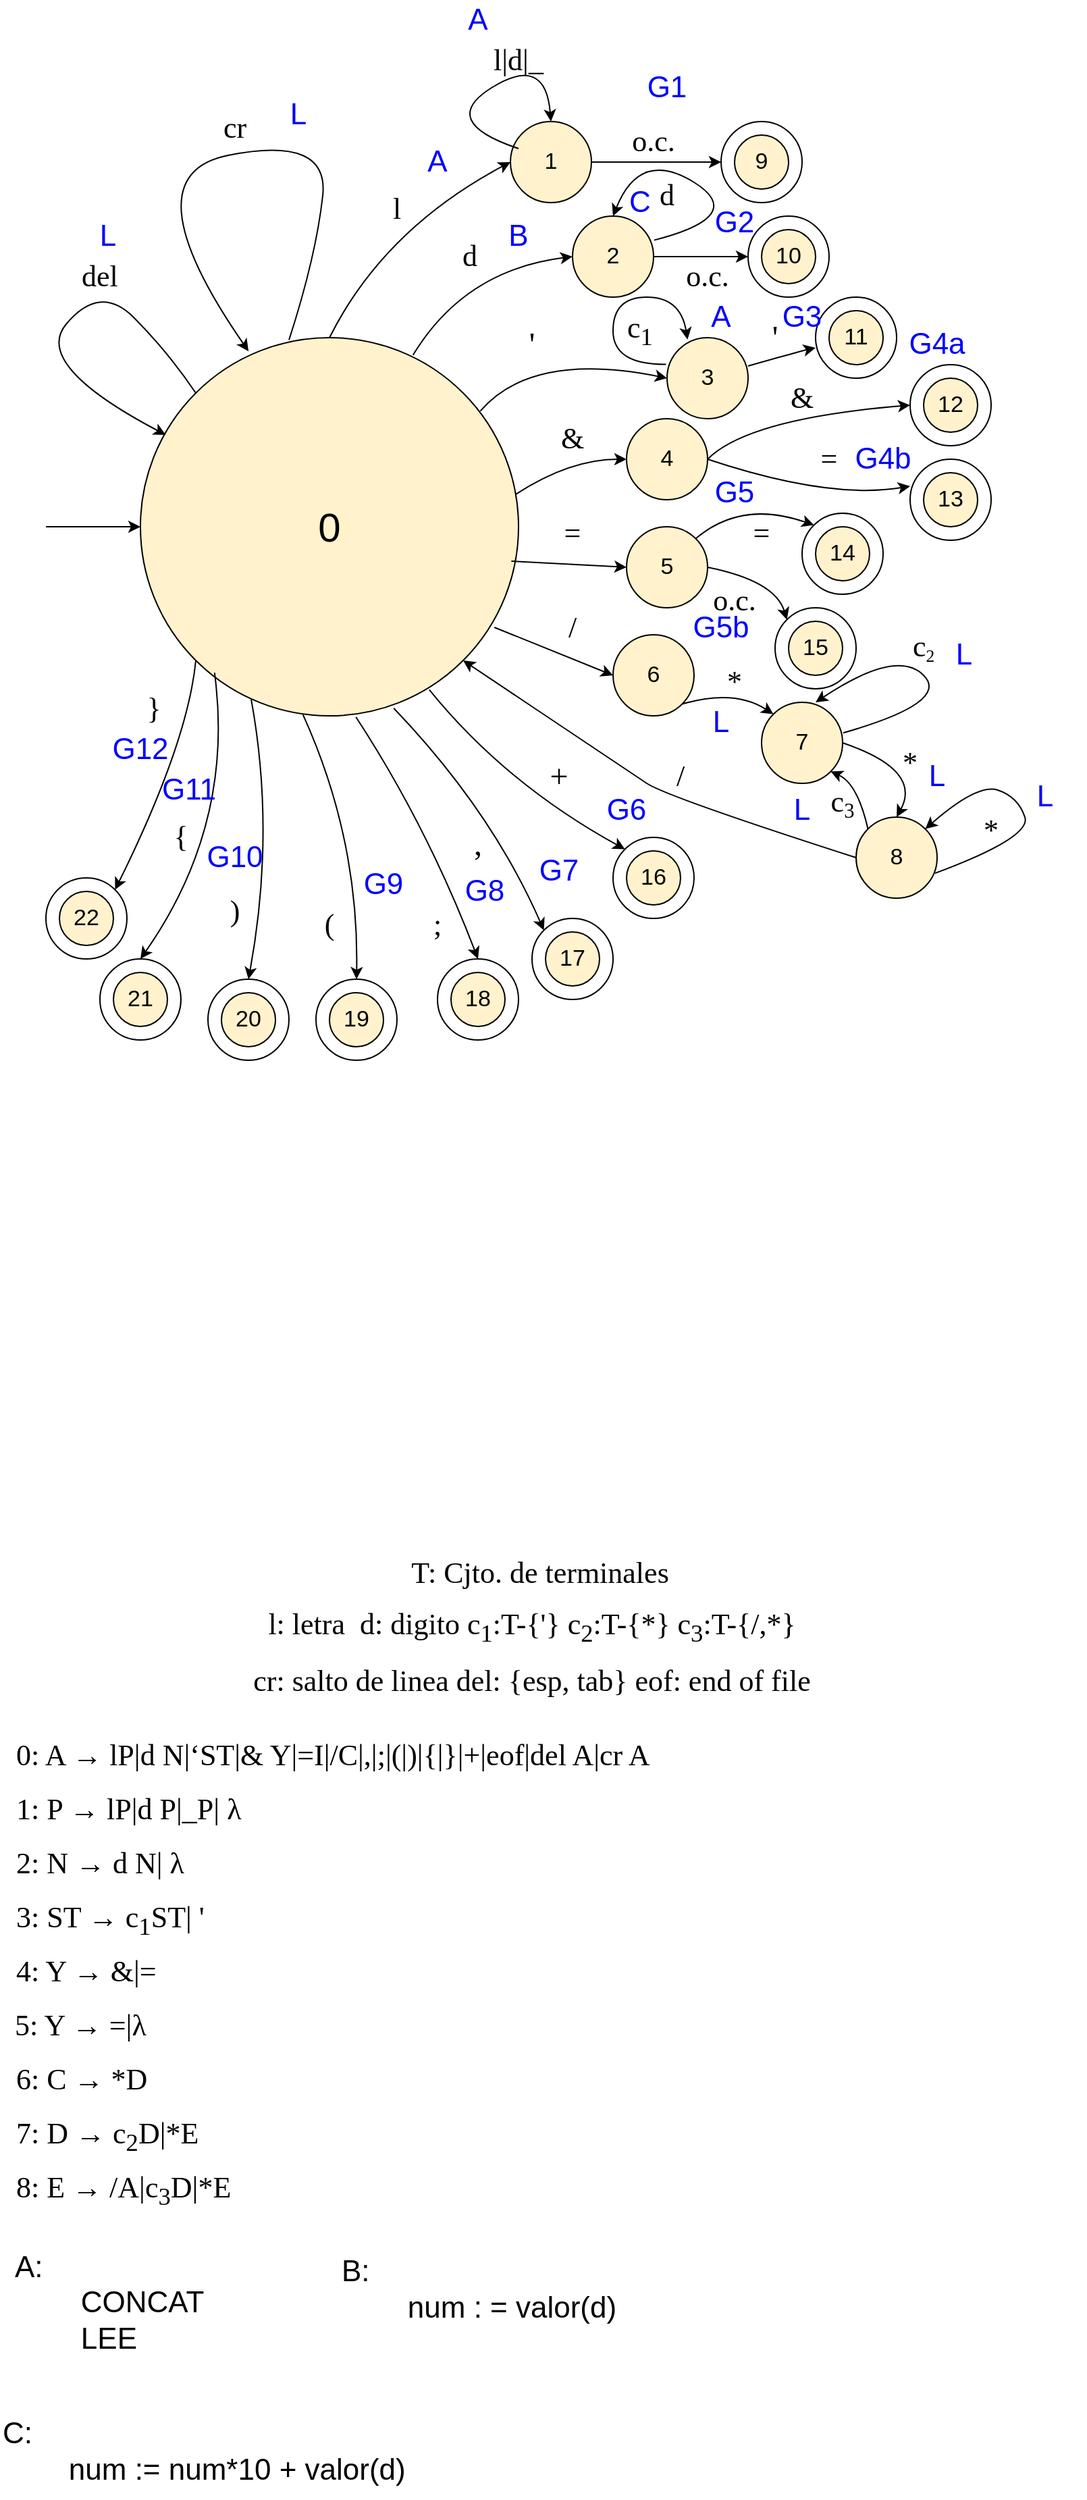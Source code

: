 <mxfile version="26.0.5">
  <diagram name="Page-1" id="VCVyqlpqYdft-eGJF7uD">
    <mxGraphModel dx="1050" dy="522" grid="1" gridSize="10" guides="1" tooltips="1" connect="1" arrows="1" fold="1" page="1" pageScale="1" pageWidth="827" pageHeight="1169" math="0" shadow="0">
      <root>
        <mxCell id="0" />
        <mxCell id="1" parent="0" />
        <mxCell id="SDP90H89KRwcFPpMvYyM-2" value="&lt;font style=&quot;font-size: 30px;&quot;&gt;0&lt;/font&gt;" style="shape=ellipse;html=1;dashed=0;whiteSpace=wrap;aspect=fixed;perimeter=ellipsePerimeter;fillColor=#fff2cc;strokeColor=#000000;" parent="1" vertex="1">
          <mxGeometry x="124" y="290" width="280" height="280" as="geometry" />
        </mxCell>
        <mxCell id="SDP90H89KRwcFPpMvYyM-71" style="edgeStyle=orthogonalEdgeStyle;rounded=0;orthogonalLoop=1;jettySize=auto;html=1;exitX=1;exitY=0.5;exitDx=0;exitDy=0;entryX=0;entryY=0.5;entryDx=0;entryDy=0;" parent="1" source="SDP90H89KRwcFPpMvYyM-3" target="SDP90H89KRwcFPpMvYyM-24" edge="1">
          <mxGeometry relative="1" as="geometry" />
        </mxCell>
        <mxCell id="SDP90H89KRwcFPpMvYyM-3" value="&lt;font style=&quot;font-size: 17px;&quot;&gt;1&lt;/font&gt;" style="shape=ellipse;html=1;dashed=0;whiteSpace=wrap;aspect=fixed;perimeter=ellipsePerimeter;fillColor=#fff2cc;strokeColor=#000000;" parent="1" vertex="1">
          <mxGeometry x="398" y="130" width="60" height="60" as="geometry" />
        </mxCell>
        <mxCell id="SDP90H89KRwcFPpMvYyM-11" value="" style="shape=ellipse;html=1;dashed=0;whiteSpace=wrap;aspect=fixed;perimeter=ellipsePerimeter;" parent="1" vertex="1">
          <mxGeometry x="474" y="660" width="60" height="60" as="geometry" />
        </mxCell>
        <mxCell id="SDP90H89KRwcFPpMvYyM-72" style="edgeStyle=orthogonalEdgeStyle;rounded=0;orthogonalLoop=1;jettySize=auto;html=1;exitX=1;exitY=0.5;exitDx=0;exitDy=0;entryX=0;entryY=0.5;entryDx=0;entryDy=0;" parent="1" source="SDP90H89KRwcFPpMvYyM-13" target="SDP90H89KRwcFPpMvYyM-25" edge="1">
          <mxGeometry relative="1" as="geometry" />
        </mxCell>
        <mxCell id="SDP90H89KRwcFPpMvYyM-13" value="&lt;font style=&quot;font-size: 17px;&quot;&gt;2&lt;/font&gt;" style="shape=ellipse;html=1;dashed=0;whiteSpace=wrap;aspect=fixed;perimeter=ellipsePerimeter;fillColor=#fff2cc;strokeColor=#000000;gradientColor=none;" parent="1" vertex="1">
          <mxGeometry x="444" y="200" width="60" height="60" as="geometry" />
        </mxCell>
        <mxCell id="SDP90H89KRwcFPpMvYyM-14" value="&lt;font style=&quot;font-size: 17px;&quot;&gt;3&lt;/font&gt;" style="shape=ellipse;html=1;dashed=0;whiteSpace=wrap;aspect=fixed;perimeter=ellipsePerimeter;fillColor=#fff2cc;strokeColor=#000000;" parent="1" vertex="1">
          <mxGeometry x="514" y="290" width="60" height="60" as="geometry" />
        </mxCell>
        <mxCell id="SDP90H89KRwcFPpMvYyM-15" value="&lt;font style=&quot;font-size: 17px;&quot;&gt;4&lt;/font&gt;" style="shape=ellipse;html=1;dashed=0;whiteSpace=wrap;aspect=fixed;perimeter=ellipsePerimeter;strokeColor=#000000;align=center;verticalAlign=middle;fontFamily=Helvetica;fontSize=12;fontColor=default;fillColor=#fff2cc;" parent="1" vertex="1">
          <mxGeometry x="484" y="350" width="60" height="60" as="geometry" />
        </mxCell>
        <mxCell id="SDP90H89KRwcFPpMvYyM-16" value="&lt;font style=&quot;font-size: 17px;&quot;&gt;5&lt;/font&gt;" style="shape=ellipse;html=1;dashed=0;whiteSpace=wrap;aspect=fixed;perimeter=ellipsePerimeter;strokeColor=#000000;align=center;verticalAlign=middle;fontFamily=Helvetica;fontSize=12;fontColor=default;fillColor=#fff2cc;" parent="1" vertex="1">
          <mxGeometry x="484" y="430" width="60" height="60" as="geometry" />
        </mxCell>
        <mxCell id="SDP90H89KRwcFPpMvYyM-17" value="&lt;font style=&quot;font-size: 17px;&quot;&gt;6&lt;/font&gt;" style="shape=ellipse;html=1;dashed=0;whiteSpace=wrap;aspect=fixed;perimeter=ellipsePerimeter;strokeColor=#000000;align=center;verticalAlign=middle;fontFamily=Helvetica;fontSize=12;fontColor=default;fillColor=#fff2cc;" parent="1" vertex="1">
          <mxGeometry x="474" y="510" width="60" height="60" as="geometry" />
        </mxCell>
        <mxCell id="SDP90H89KRwcFPpMvYyM-18" value="" style="shape=ellipse;html=1;dashed=0;whiteSpace=wrap;aspect=fixed;perimeter=ellipsePerimeter;" parent="1" vertex="1">
          <mxGeometry x="254" y="765" width="60" height="60" as="geometry" />
        </mxCell>
        <mxCell id="SDP90H89KRwcFPpMvYyM-19" value="" style="shape=ellipse;html=1;dashed=0;whiteSpace=wrap;aspect=fixed;perimeter=ellipsePerimeter;" parent="1" vertex="1">
          <mxGeometry x="344" y="750" width="60" height="60" as="geometry" />
        </mxCell>
        <mxCell id="SDP90H89KRwcFPpMvYyM-20" value="" style="shape=ellipse;html=1;dashed=0;whiteSpace=wrap;aspect=fixed;perimeter=ellipsePerimeter;" parent="1" vertex="1">
          <mxGeometry x="414" y="720" width="60" height="60" as="geometry" />
        </mxCell>
        <mxCell id="SDP90H89KRwcFPpMvYyM-21" value="" style="shape=ellipse;html=1;dashed=0;whiteSpace=wrap;aspect=fixed;perimeter=ellipsePerimeter;" parent="1" vertex="1">
          <mxGeometry x="94" y="750" width="60" height="60" as="geometry" />
        </mxCell>
        <mxCell id="SDP90H89KRwcFPpMvYyM-22" value="" style="shape=ellipse;html=1;dashed=0;whiteSpace=wrap;aspect=fixed;perimeter=ellipsePerimeter;" parent="1" vertex="1">
          <mxGeometry x="174" y="765" width="60" height="60" as="geometry" />
        </mxCell>
        <mxCell id="SDP90H89KRwcFPpMvYyM-24" value="" style="shape=ellipse;html=1;dashed=0;whiteSpace=wrap;aspect=fixed;perimeter=ellipsePerimeter;" parent="1" vertex="1">
          <mxGeometry x="554" y="130" width="60" height="60" as="geometry" />
        </mxCell>
        <mxCell id="SDP90H89KRwcFPpMvYyM-25" value="" style="shape=ellipse;html=1;dashed=0;whiteSpace=wrap;aspect=fixed;perimeter=ellipsePerimeter;" parent="1" vertex="1">
          <mxGeometry x="574" y="200" width="60" height="60" as="geometry" />
        </mxCell>
        <mxCell id="SDP90H89KRwcFPpMvYyM-26" value="" style="shape=ellipse;html=1;dashed=0;whiteSpace=wrap;aspect=fixed;perimeter=ellipsePerimeter;" parent="1" vertex="1">
          <mxGeometry x="624" y="260" width="60" height="60" as="geometry" />
        </mxCell>
        <mxCell id="SDP90H89KRwcFPpMvYyM-27" value="" style="shape=ellipse;html=1;dashed=0;whiteSpace=wrap;aspect=fixed;perimeter=ellipsePerimeter;" parent="1" vertex="1">
          <mxGeometry x="694" y="310" width="60" height="60" as="geometry" />
        </mxCell>
        <mxCell id="SDP90H89KRwcFPpMvYyM-28" value="" style="shape=ellipse;html=1;dashed=0;whiteSpace=wrap;aspect=fixed;perimeter=ellipsePerimeter;" parent="1" vertex="1">
          <mxGeometry x="614" y="420" width="60" height="60" as="geometry" />
        </mxCell>
        <mxCell id="SDP90H89KRwcFPpMvYyM-36" value="&lt;span style=&quot;font-size: 17px;&quot;&gt;12&lt;/span&gt;" style="shape=ellipse;html=1;dashed=0;whiteSpace=wrap;aspect=fixed;perimeter=ellipsePerimeter;fillColor=#fff2cc;strokeColor=#000000;align=center;verticalAlign=middle;fontFamily=Helvetica;fontSize=12;fontColor=default;" parent="1" vertex="1">
          <mxGeometry x="704" y="320" width="40" height="40" as="geometry" />
        </mxCell>
        <mxCell id="SDP90H89KRwcFPpMvYyM-37" value="&lt;span style=&quot;font-size: 17px;&quot;&gt;11&lt;/span&gt;" style="shape=ellipse;html=1;dashed=0;whiteSpace=wrap;aspect=fixed;perimeter=ellipsePerimeter;fillColor=#fff2cc;strokeColor=#000000;align=center;verticalAlign=middle;fontFamily=Helvetica;fontSize=12;fontColor=default;" parent="1" vertex="1">
          <mxGeometry x="634" y="270" width="40" height="40" as="geometry" />
        </mxCell>
        <mxCell id="SDP90H89KRwcFPpMvYyM-38" value="&lt;span style=&quot;font-size: 17px;&quot;&gt;10&lt;/span&gt;" style="shape=ellipse;html=1;dashed=0;whiteSpace=wrap;aspect=fixed;perimeter=ellipsePerimeter;fillColor=#fff2cc;strokeColor=#000000;" parent="1" vertex="1">
          <mxGeometry x="584" y="210" width="40" height="40" as="geometry" />
        </mxCell>
        <mxCell id="SDP90H89KRwcFPpMvYyM-39" value="&lt;span style=&quot;font-size: 17px;&quot;&gt;9&lt;/span&gt;" style="shape=ellipse;html=1;dashed=0;whiteSpace=wrap;aspect=fixed;perimeter=ellipsePerimeter;fillColor=#fff2cc;strokeColor=#000000;" parent="1" vertex="1">
          <mxGeometry x="564" y="140" width="40" height="40" as="geometry" />
        </mxCell>
        <mxCell id="SDP90H89KRwcFPpMvYyM-46" value="" style="shape=ellipse;html=1;dashed=0;whiteSpace=wrap;aspect=fixed;perimeter=ellipsePerimeter;" parent="1" vertex="1">
          <mxGeometry x="594" y="490" width="60" height="60" as="geometry" />
        </mxCell>
        <mxCell id="SDP90H89KRwcFPpMvYyM-48" value="&lt;span style=&quot;font-size: 17px;&quot;&gt;7&lt;/span&gt;" style="shape=ellipse;html=1;dashed=0;whiteSpace=wrap;aspect=fixed;perimeter=ellipsePerimeter;strokeColor=#000000;align=center;verticalAlign=middle;fontFamily=Helvetica;fontSize=12;fontColor=default;fillColor=#fff2cc;" parent="1" vertex="1">
          <mxGeometry x="584" y="560" width="60" height="60" as="geometry" />
        </mxCell>
        <mxCell id="SDP90H89KRwcFPpMvYyM-50" value="&lt;span style=&quot;font-size: 17px;&quot;&gt;8&lt;/span&gt;" style="shape=ellipse;html=1;dashed=0;whiteSpace=wrap;aspect=fixed;perimeter=ellipsePerimeter;strokeColor=#000000;align=center;verticalAlign=middle;fontFamily=Helvetica;fontSize=12;fontColor=default;fillColor=#fff2cc;" parent="1" vertex="1">
          <mxGeometry x="654" y="645" width="60" height="60" as="geometry" />
        </mxCell>
        <mxCell id="SDP90H89KRwcFPpMvYyM-52" value="" style="shape=ellipse;html=1;dashed=0;whiteSpace=wrap;aspect=fixed;perimeter=ellipsePerimeter;" parent="1" vertex="1">
          <mxGeometry x="694" y="380" width="60" height="60" as="geometry" />
        </mxCell>
        <mxCell id="SDP90H89KRwcFPpMvYyM-54" value="&lt;span style=&quot;font-size: 17px;&quot;&gt;13&lt;/span&gt;" style="shape=ellipse;html=1;dashed=0;whiteSpace=wrap;aspect=fixed;perimeter=ellipsePerimeter;fillColor=#fff2cc;strokeColor=#000000;align=center;verticalAlign=middle;fontFamily=Helvetica;fontSize=12;fontColor=default;" parent="1" vertex="1">
          <mxGeometry x="704" y="390" width="40" height="40" as="geometry" />
        </mxCell>
        <mxCell id="SDP90H89KRwcFPpMvYyM-55" value="&lt;span style=&quot;font-size: 17px;&quot;&gt;14&lt;/span&gt;" style="shape=ellipse;html=1;dashed=0;whiteSpace=wrap;aspect=fixed;perimeter=ellipsePerimeter;fillColor=#fff2cc;strokeColor=#000000;align=center;verticalAlign=middle;fontFamily=Helvetica;fontSize=12;fontColor=default;" parent="1" vertex="1">
          <mxGeometry x="624" y="430" width="40" height="40" as="geometry" />
        </mxCell>
        <mxCell id="SDP90H89KRwcFPpMvYyM-56" value="&lt;span style=&quot;font-size: 17px;&quot;&gt;15&lt;/span&gt;" style="shape=ellipse;html=1;dashed=0;whiteSpace=wrap;aspect=fixed;perimeter=ellipsePerimeter;fillColor=#fff2cc;strokeColor=#000000;align=center;verticalAlign=middle;fontFamily=Helvetica;fontSize=12;fontColor=default;" parent="1" vertex="1">
          <mxGeometry x="604" y="500" width="40" height="40" as="geometry" />
        </mxCell>
        <mxCell id="SDP90H89KRwcFPpMvYyM-60" value="" style="shape=ellipse;html=1;dashed=0;whiteSpace=wrap;aspect=fixed;perimeter=ellipsePerimeter;" parent="1" vertex="1">
          <mxGeometry x="54" y="690" width="60" height="60" as="geometry" />
        </mxCell>
        <mxCell id="SDP90H89KRwcFPpMvYyM-61" value="&lt;span style=&quot;font-size: 17px;&quot;&gt;16&lt;/span&gt;" style="shape=ellipse;html=1;dashed=0;whiteSpace=wrap;aspect=fixed;perimeter=ellipsePerimeter;fillColor=#fff2cc;strokeColor=#000000;align=center;verticalAlign=middle;fontFamily=Helvetica;fontSize=12;fontColor=default;" parent="1" vertex="1">
          <mxGeometry x="484" y="670" width="40" height="40" as="geometry" />
        </mxCell>
        <mxCell id="SDP90H89KRwcFPpMvYyM-62" value="&lt;span style=&quot;font-size: 17px;&quot;&gt;17&lt;/span&gt;" style="shape=ellipse;html=1;dashed=0;whiteSpace=wrap;aspect=fixed;perimeter=ellipsePerimeter;fillColor=#fff2cc;strokeColor=#000000;align=center;verticalAlign=middle;fontFamily=Helvetica;fontSize=12;fontColor=default;" parent="1" vertex="1">
          <mxGeometry x="424" y="730" width="40" height="40" as="geometry" />
        </mxCell>
        <mxCell id="SDP90H89KRwcFPpMvYyM-63" value="&lt;span style=&quot;font-size: 17px;&quot;&gt;18&lt;/span&gt;" style="shape=ellipse;html=1;dashed=0;whiteSpace=wrap;aspect=fixed;perimeter=ellipsePerimeter;fillColor=#fff2cc;strokeColor=#000000;align=center;verticalAlign=middle;fontFamily=Helvetica;fontSize=12;fontColor=default;" parent="1" vertex="1">
          <mxGeometry x="354" y="760" width="40" height="40" as="geometry" />
        </mxCell>
        <mxCell id="SDP90H89KRwcFPpMvYyM-64" value="&lt;span style=&quot;font-size: 17px;&quot;&gt;19&lt;/span&gt;" style="shape=ellipse;html=1;dashed=0;whiteSpace=wrap;aspect=fixed;perimeter=ellipsePerimeter;fillColor=#fff2cc;strokeColor=#000000;align=center;verticalAlign=middle;fontFamily=Helvetica;fontSize=12;fontColor=default;" parent="1" vertex="1">
          <mxGeometry x="264" y="775" width="40" height="40" as="geometry" />
        </mxCell>
        <mxCell id="SDP90H89KRwcFPpMvYyM-65" value="&lt;span style=&quot;font-size: 17px;&quot;&gt;20&lt;/span&gt;" style="shape=ellipse;html=1;dashed=0;whiteSpace=wrap;aspect=fixed;perimeter=ellipsePerimeter;fillColor=#fff2cc;strokeColor=#000000;align=center;verticalAlign=middle;fontFamily=Helvetica;fontSize=12;fontColor=default;" parent="1" vertex="1">
          <mxGeometry x="184" y="775" width="40" height="40" as="geometry" />
        </mxCell>
        <mxCell id="SDP90H89KRwcFPpMvYyM-66" value="&lt;span style=&quot;font-size: 17px;&quot;&gt;21&lt;/span&gt;" style="shape=ellipse;html=1;dashed=0;whiteSpace=wrap;aspect=fixed;perimeter=ellipsePerimeter;fillColor=#fff2cc;strokeColor=#000000;align=center;verticalAlign=middle;fontFamily=Helvetica;fontSize=12;fontColor=default;" parent="1" vertex="1">
          <mxGeometry x="104" y="760" width="40" height="40" as="geometry" />
        </mxCell>
        <mxCell id="SDP90H89KRwcFPpMvYyM-67" value="&lt;span style=&quot;font-size: 17px;&quot;&gt;22&lt;/span&gt;" style="shape=ellipse;html=1;dashed=0;whiteSpace=wrap;aspect=fixed;perimeter=ellipsePerimeter;fillColor=#fff2cc;strokeColor=#000000;align=center;verticalAlign=middle;fontFamily=Helvetica;fontSize=12;fontColor=default;" parent="1" vertex="1">
          <mxGeometry x="64" y="700" width="40" height="40" as="geometry" />
        </mxCell>
        <mxCell id="SDP90H89KRwcFPpMvYyM-74" value="" style="curved=1;endArrow=classic;html=1;rounded=0;entryX=0;entryY=0.5;entryDx=0;entryDy=0;exitX=1;exitY=0.5;exitDx=0;exitDy=0;" parent="1" source="SDP90H89KRwcFPpMvYyM-15" target="SDP90H89KRwcFPpMvYyM-27" edge="1">
          <mxGeometry width="50" height="50" relative="1" as="geometry">
            <mxPoint x="574" y="400" as="sourcePoint" />
            <mxPoint x="624" y="350" as="targetPoint" />
            <Array as="points">
              <mxPoint x="574" y="350" />
            </Array>
          </mxGeometry>
        </mxCell>
        <mxCell id="SDP90H89KRwcFPpMvYyM-75" value="" style="curved=1;endArrow=classic;html=1;rounded=0;exitX=1;exitY=0.5;exitDx=0;exitDy=0;entryX=0;entryY=0.333;entryDx=0;entryDy=0;entryPerimeter=0;" parent="1" source="SDP90H89KRwcFPpMvYyM-15" target="SDP90H89KRwcFPpMvYyM-52" edge="1">
          <mxGeometry width="50" height="50" relative="1" as="geometry">
            <mxPoint x="584" y="420" as="sourcePoint" />
            <mxPoint x="634" y="370" as="targetPoint" />
            <Array as="points">
              <mxPoint x="634" y="410" />
            </Array>
          </mxGeometry>
        </mxCell>
        <mxCell id="SDP90H89KRwcFPpMvYyM-76" value="" style="curved=1;endArrow=classic;html=1;rounded=0;entryX=0;entryY=0;entryDx=0;entryDy=0;exitX=1;exitY=0;exitDx=0;exitDy=0;" parent="1" source="SDP90H89KRwcFPpMvYyM-16" target="SDP90H89KRwcFPpMvYyM-28" edge="1">
          <mxGeometry width="50" height="50" relative="1" as="geometry">
            <mxPoint x="539" y="440" as="sourcePoint" />
            <mxPoint x="689" y="400" as="targetPoint" />
            <Array as="points">
              <mxPoint x="569" y="410" />
            </Array>
          </mxGeometry>
        </mxCell>
        <mxCell id="SDP90H89KRwcFPpMvYyM-77" value="" style="curved=1;endArrow=classic;html=1;rounded=0;exitX=1;exitY=0.5;exitDx=0;exitDy=0;entryX=0;entryY=0;entryDx=0;entryDy=0;" parent="1" source="SDP90H89KRwcFPpMvYyM-16" target="SDP90H89KRwcFPpMvYyM-46" edge="1">
          <mxGeometry width="50" height="50" relative="1" as="geometry">
            <mxPoint x="549" y="480" as="sourcePoint" />
            <mxPoint x="699" y="500" as="targetPoint" />
            <Array as="points">
              <mxPoint x="594" y="470" />
            </Array>
          </mxGeometry>
        </mxCell>
        <mxCell id="SDP90H89KRwcFPpMvYyM-78" value="" style="curved=1;endArrow=classic;html=1;rounded=0;exitX=0.5;exitY=0;exitDx=0;exitDy=0;entryX=0;entryY=0.5;entryDx=0;entryDy=0;" parent="1" source="SDP90H89KRwcFPpMvYyM-2" target="SDP90H89KRwcFPpMvYyM-3" edge="1">
          <mxGeometry width="50" height="50" relative="1" as="geometry">
            <mxPoint x="294" y="255" as="sourcePoint" />
            <mxPoint x="344" y="205" as="targetPoint" />
            <Array as="points">
              <mxPoint x="304" y="210" />
            </Array>
          </mxGeometry>
        </mxCell>
        <mxCell id="SDP90H89KRwcFPpMvYyM-79" value="" style="curved=1;endArrow=classic;html=1;rounded=0;exitX=0.721;exitY=0.046;exitDx=0;exitDy=0;entryX=0;entryY=0.5;entryDx=0;entryDy=0;exitPerimeter=0;" parent="1" source="SDP90H89KRwcFPpMvYyM-2" target="SDP90H89KRwcFPpMvYyM-13" edge="1">
          <mxGeometry width="50" height="50" relative="1" as="geometry">
            <mxPoint x="340" y="330" as="sourcePoint" />
            <mxPoint x="474" y="200" as="targetPoint" />
            <Array as="points">
              <mxPoint x="364" y="240" />
            </Array>
          </mxGeometry>
        </mxCell>
        <mxCell id="SDP90H89KRwcFPpMvYyM-80" value="" style="curved=1;endArrow=classic;html=1;rounded=0;exitX=0.899;exitY=0.194;exitDx=0;exitDy=0;entryX=0;entryY=0.5;entryDx=0;entryDy=0;exitPerimeter=0;" parent="1" source="SDP90H89KRwcFPpMvYyM-2" target="SDP90H89KRwcFPpMvYyM-14" edge="1">
          <mxGeometry width="50" height="50" relative="1" as="geometry">
            <mxPoint x="374" y="343" as="sourcePoint" />
            <mxPoint x="492" y="270" as="targetPoint" />
            <Array as="points">
              <mxPoint x="414" y="300" />
            </Array>
          </mxGeometry>
        </mxCell>
        <mxCell id="SDP90H89KRwcFPpMvYyM-81" value="" style="curved=1;endArrow=classic;html=1;rounded=0;exitX=0.993;exitY=0.414;exitDx=0;exitDy=0;entryX=0;entryY=0.5;entryDx=0;entryDy=0;exitPerimeter=0;" parent="1" source="SDP90H89KRwcFPpMvYyM-2" target="SDP90H89KRwcFPpMvYyM-15" edge="1">
          <mxGeometry width="50" height="50" relative="1" as="geometry">
            <mxPoint x="404" y="402" as="sourcePoint" />
            <mxPoint x="502" y="358" as="targetPoint" />
            <Array as="points">
              <mxPoint x="442" y="380" />
            </Array>
          </mxGeometry>
        </mxCell>
        <mxCell id="SDP90H89KRwcFPpMvYyM-82" value="" style="curved=1;endArrow=classic;html=1;rounded=0;exitX=0.981;exitY=0.591;exitDx=0;exitDy=0;entryX=0;entryY=0.5;entryDx=0;entryDy=0;exitPerimeter=0;" parent="1" source="SDP90H89KRwcFPpMvYyM-2" target="SDP90H89KRwcFPpMvYyM-16" edge="1">
          <mxGeometry width="50" height="50" relative="1" as="geometry">
            <mxPoint x="404" y="456" as="sourcePoint" />
            <mxPoint x="486" y="430" as="targetPoint" />
            <Array as="points" />
          </mxGeometry>
        </mxCell>
        <mxCell id="SDP90H89KRwcFPpMvYyM-83" value="" style="curved=1;endArrow=classic;html=1;rounded=0;exitX=0.936;exitY=0.766;exitDx=0;exitDy=0;entryX=0;entryY=0.5;entryDx=0;entryDy=0;exitPerimeter=0;" parent="1" source="SDP90H89KRwcFPpMvYyM-2" target="SDP90H89KRwcFPpMvYyM-17" edge="1">
          <mxGeometry width="50" height="50" relative="1" as="geometry">
            <mxPoint x="398" y="505" as="sourcePoint" />
            <mxPoint x="483" y="510" as="targetPoint" />
            <Array as="points" />
          </mxGeometry>
        </mxCell>
        <mxCell id="SDP90H89KRwcFPpMvYyM-84" value="" style="curved=1;endArrow=classic;html=1;rounded=0;exitX=1;exitY=1;exitDx=0;exitDy=0;entryX=0;entryY=0;entryDx=0;entryDy=0;" parent="1" source="SDP90H89KRwcFPpMvYyM-17" target="SDP90H89KRwcFPpMvYyM-48" edge="1">
          <mxGeometry width="50" height="50" relative="1" as="geometry">
            <mxPoint x="536" y="540" as="sourcePoint" />
            <mxPoint x="624" y="576" as="targetPoint" />
            <Array as="points">
              <mxPoint x="564" y="550" />
            </Array>
          </mxGeometry>
        </mxCell>
        <mxCell id="SDP90H89KRwcFPpMvYyM-85" value="" style="curved=1;endArrow=classic;html=1;rounded=0;exitX=1;exitY=0.5;exitDx=0;exitDy=0;entryX=0.5;entryY=0;entryDx=0;entryDy=0;" parent="1" source="SDP90H89KRwcFPpMvYyM-48" target="SDP90H89KRwcFPpMvYyM-50" edge="1">
          <mxGeometry width="50" height="50" relative="1" as="geometry">
            <mxPoint x="664" y="621" as="sourcePoint" />
            <mxPoint x="732" y="629" as="targetPoint" />
            <Array as="points">
              <mxPoint x="703" y="610" />
            </Array>
          </mxGeometry>
        </mxCell>
        <mxCell id="SDP90H89KRwcFPpMvYyM-87" value="" style="curved=1;endArrow=classic;html=1;rounded=0;entryX=1;entryY=1;entryDx=0;entryDy=0;exitX=0;exitY=0.5;exitDx=0;exitDy=0;" parent="1" source="SDP90H89KRwcFPpMvYyM-50" target="SDP90H89KRwcFPpMvYyM-2" edge="1">
          <mxGeometry width="50" height="50" relative="1" as="geometry">
            <mxPoint x="494" y="650" as="sourcePoint" />
            <mxPoint x="544" y="600" as="targetPoint" />
            <Array as="points">
              <mxPoint x="514" y="630" />
              <mxPoint x="484" y="610" />
            </Array>
          </mxGeometry>
        </mxCell>
        <mxCell id="SDP90H89KRwcFPpMvYyM-88" value="" style="curved=1;endArrow=classic;html=1;rounded=0;exitX=0.764;exitY=0.931;exitDx=0;exitDy=0;entryX=0;entryY=0;entryDx=0;entryDy=0;exitPerimeter=0;" parent="1" source="SDP90H89KRwcFPpMvYyM-2" target="SDP90H89KRwcFPpMvYyM-11" edge="1">
          <mxGeometry width="50" height="50" relative="1" as="geometry">
            <mxPoint x="330" y="570" as="sourcePoint" />
            <mxPoint x="418" y="606" as="targetPoint" />
            <Array as="points">
              <mxPoint x="394" y="620" />
            </Array>
          </mxGeometry>
        </mxCell>
        <mxCell id="SDP90H89KRwcFPpMvYyM-89" value="" style="curved=1;endArrow=classic;html=1;rounded=0;exitX=0.67;exitY=0.98;exitDx=0;exitDy=0;entryX=0;entryY=0;entryDx=0;entryDy=0;exitPerimeter=0;" parent="1" source="SDP90H89KRwcFPpMvYyM-2" target="SDP90H89KRwcFPpMvYyM-20" edge="1">
          <mxGeometry width="50" height="50" relative="1" as="geometry">
            <mxPoint x="348" y="561" as="sourcePoint" />
            <mxPoint x="493" y="679" as="targetPoint" />
            <Array as="points">
              <mxPoint x="384" y="640" />
            </Array>
          </mxGeometry>
        </mxCell>
        <mxCell id="SDP90H89KRwcFPpMvYyM-90" value="" style="curved=1;endArrow=classic;html=1;rounded=0;exitX=0.57;exitY=1.003;exitDx=0;exitDy=0;entryX=0.5;entryY=0;entryDx=0;entryDy=0;exitPerimeter=0;" parent="1" source="SDP90H89KRwcFPpMvYyM-2" target="SDP90H89KRwcFPpMvYyM-19" edge="1">
          <mxGeometry width="50" height="50" relative="1" as="geometry">
            <mxPoint x="264" y="575" as="sourcePoint" />
            <mxPoint x="375" y="740" as="targetPoint" />
            <Array as="points">
              <mxPoint x="336" y="651" />
            </Array>
          </mxGeometry>
        </mxCell>
        <mxCell id="SDP90H89KRwcFPpMvYyM-91" value="" style="curved=1;endArrow=classic;html=1;rounded=0;exitX=0.43;exitY=0.997;exitDx=0;exitDy=0;entryX=0.5;entryY=0;entryDx=0;entryDy=0;exitPerimeter=0;" parent="1" source="SDP90H89KRwcFPpMvYyM-2" target="SDP90H89KRwcFPpMvYyM-18" edge="1">
          <mxGeometry width="50" height="50" relative="1" as="geometry">
            <mxPoint x="234" y="581" as="sourcePoint" />
            <mxPoint x="324" y="760" as="targetPoint" />
            <Array as="points">
              <mxPoint x="286" y="661" />
            </Array>
          </mxGeometry>
        </mxCell>
        <mxCell id="SDP90H89KRwcFPpMvYyM-92" value="" style="curved=1;endArrow=classic;html=1;rounded=0;exitX=0.293;exitY=0.957;exitDx=0;exitDy=0;entryX=0.5;entryY=0;entryDx=0;entryDy=0;exitPerimeter=0;" parent="1" source="SDP90H89KRwcFPpMvYyM-2" target="SDP90H89KRwcFPpMvYyM-22" edge="1">
          <mxGeometry width="50" height="50" relative="1" as="geometry">
            <mxPoint x="182" y="564" as="sourcePoint" />
            <mxPoint x="222" y="760" as="targetPoint" />
            <Array as="points">
              <mxPoint x="224" y="656" />
            </Array>
          </mxGeometry>
        </mxCell>
        <mxCell id="SDP90H89KRwcFPpMvYyM-93" value="" style="curved=1;endArrow=classic;html=1;rounded=0;exitX=0.196;exitY=0.886;exitDx=0;exitDy=0;entryX=0.5;entryY=0;entryDx=0;entryDy=0;exitPerimeter=0;" parent="1" source="SDP90H89KRwcFPpMvYyM-2" target="SDP90H89KRwcFPpMvYyM-21" edge="1">
          <mxGeometry width="50" height="50" relative="1" as="geometry">
            <mxPoint x="146" y="543" as="sourcePoint" />
            <mxPoint x="144" y="750" as="targetPoint" />
            <Array as="points">
              <mxPoint x="194" y="650" />
            </Array>
          </mxGeometry>
        </mxCell>
        <mxCell id="SDP90H89KRwcFPpMvYyM-94" value="" style="curved=1;endArrow=classic;html=1;rounded=0;exitX=0;exitY=1;exitDx=0;exitDy=0;entryX=1;entryY=0;entryDx=0;entryDy=0;" parent="1" source="SDP90H89KRwcFPpMvYyM-2" target="SDP90H89KRwcFPpMvYyM-60" edge="1">
          <mxGeometry width="50" height="50" relative="1" as="geometry">
            <mxPoint x="144" y="478" as="sourcePoint" />
            <mxPoint x="89" y="690" as="targetPoint" />
            <Array as="points">
              <mxPoint x="159" y="590" />
            </Array>
          </mxGeometry>
        </mxCell>
        <mxCell id="SDP90H89KRwcFPpMvYyM-96" value="" style="curved=1;endArrow=classic;html=1;rounded=0;exitX=0.393;exitY=0.006;exitDx=0;exitDy=0;exitPerimeter=0;entryX=0.286;entryY=0.036;entryDx=0;entryDy=0;entryPerimeter=0;" parent="1" source="SDP90H89KRwcFPpMvYyM-2" target="SDP90H89KRwcFPpMvYyM-2" edge="1">
          <mxGeometry width="50" height="50" relative="1" as="geometry">
            <mxPoint x="204" y="230" as="sourcePoint" />
            <mxPoint x="254" y="180" as="targetPoint" />
            <Array as="points">
              <mxPoint x="254" y="230" />
              <mxPoint x="264" y="140" />
              <mxPoint x="114" y="170" />
            </Array>
          </mxGeometry>
        </mxCell>
        <mxCell id="SDP90H89KRwcFPpMvYyM-97" value="" style="curved=1;endArrow=classic;html=1;rounded=0;exitX=0;exitY=0;exitDx=0;exitDy=0;entryX=0.067;entryY=0.257;entryDx=0;entryDy=0;entryPerimeter=0;" parent="1" source="SDP90H89KRwcFPpMvYyM-2" target="SDP90H89KRwcFPpMvYyM-2" edge="1">
          <mxGeometry width="50" height="50" relative="1" as="geometry">
            <mxPoint x="94" y="300" as="sourcePoint" />
            <mxPoint x="144" y="250" as="targetPoint" />
            <Array as="points">
              <mxPoint x="144" y="300" />
              <mxPoint x="94" y="250" />
              <mxPoint x="44" y="310" />
            </Array>
          </mxGeometry>
        </mxCell>
        <mxCell id="SDP90H89KRwcFPpMvYyM-98" value="" style="endArrow=classic;html=1;rounded=0;entryX=0;entryY=0.5;entryDx=0;entryDy=0;" parent="1" target="SDP90H89KRwcFPpMvYyM-2" edge="1">
          <mxGeometry width="50" height="50" relative="1" as="geometry">
            <mxPoint x="54" y="430" as="sourcePoint" />
            <mxPoint x="114" y="430" as="targetPoint" />
          </mxGeometry>
        </mxCell>
        <mxCell id="SDP90H89KRwcFPpMvYyM-99" value="&lt;font face=&quot;Lucida Console&quot; style=&quot;font-size: 22px;&quot;&gt;cr&lt;/font&gt;" style="text;html=1;align=center;verticalAlign=middle;whiteSpace=wrap;rounded=0;" parent="1" vertex="1">
          <mxGeometry x="164" y="120" width="60" height="30" as="geometry" />
        </mxCell>
        <mxCell id="SDP90H89KRwcFPpMvYyM-100" value="&lt;font face=&quot;Lucida Console&quot; style=&quot;font-size: 22px;&quot;&gt;del&lt;/font&gt;" style="text;html=1;align=center;verticalAlign=middle;whiteSpace=wrap;rounded=0;" parent="1" vertex="1">
          <mxGeometry x="64" y="230" width="60" height="30" as="geometry" />
        </mxCell>
        <mxCell id="SDP90H89KRwcFPpMvYyM-101" value="&lt;font face=&quot;Lucida Console&quot; style=&quot;font-size: 22px;&quot;&gt;l&lt;/font&gt;" style="text;html=1;align=center;verticalAlign=middle;whiteSpace=wrap;rounded=0;" parent="1" vertex="1">
          <mxGeometry x="284" y="180" width="60" height="30" as="geometry" />
        </mxCell>
        <mxCell id="SDP90H89KRwcFPpMvYyM-103" value="&lt;font face=&quot;Lucida Console&quot; style=&quot;font-size: 22px;&quot;&gt;o.c.&lt;/font&gt;" style="text;html=1;align=center;verticalAlign=middle;whiteSpace=wrap;rounded=0;" parent="1" vertex="1">
          <mxGeometry x="474" y="130" width="60" height="30" as="geometry" />
        </mxCell>
        <mxCell id="SDP90H89KRwcFPpMvYyM-104" value="" style="curved=1;endArrow=classic;html=1;rounded=0;entryX=0.5;entryY=0;entryDx=0;entryDy=0;exitX=0.1;exitY=0.333;exitDx=0;exitDy=0;exitPerimeter=0;" parent="1" source="SDP90H89KRwcFPpMvYyM-3" target="SDP90H89KRwcFPpMvYyM-3" edge="1">
          <mxGeometry width="50" height="50" relative="1" as="geometry">
            <mxPoint x="334" y="180" as="sourcePoint" />
            <mxPoint x="384" y="130" as="targetPoint" />
            <Array as="points">
              <mxPoint x="344" y="130" />
              <mxPoint x="424" y="80" />
            </Array>
          </mxGeometry>
        </mxCell>
        <mxCell id="SDP90H89KRwcFPpMvYyM-105" value="&lt;font face=&quot;Lucida Console&quot; style=&quot;font-size: 22px;&quot;&gt;l|d|_&lt;/font&gt;" style="text;html=1;align=center;verticalAlign=middle;whiteSpace=wrap;rounded=0;" parent="1" vertex="1">
          <mxGeometry x="324" y="70" width="160" height="30" as="geometry" />
        </mxCell>
        <mxCell id="SDP90H89KRwcFPpMvYyM-106" value="" style="curved=1;endArrow=classic;html=1;rounded=0;exitX=1.007;exitY=0.297;exitDx=0;exitDy=0;exitPerimeter=0;entryX=0.5;entryY=0;entryDx=0;entryDy=0;" parent="1" source="SDP90H89KRwcFPpMvYyM-13" target="SDP90H89KRwcFPpMvYyM-13" edge="1">
          <mxGeometry width="50" height="50" relative="1" as="geometry">
            <mxPoint x="504" y="220" as="sourcePoint" />
            <mxPoint x="554" y="170" as="targetPoint" />
            <Array as="points">
              <mxPoint x="574" y="200" />
              <mxPoint x="494" y="150" />
            </Array>
          </mxGeometry>
        </mxCell>
        <mxCell id="SDP90H89KRwcFPpMvYyM-107" value="&lt;font face=&quot;Lucida Console&quot;&gt;&lt;span style=&quot;font-size: 22px;&quot;&gt;d&lt;/span&gt;&lt;/font&gt;" style="text;html=1;align=center;verticalAlign=middle;whiteSpace=wrap;rounded=0;" parent="1" vertex="1">
          <mxGeometry x="484" y="170" width="60" height="30" as="geometry" />
        </mxCell>
        <mxCell id="SDP90H89KRwcFPpMvYyM-108" value="&lt;font face=&quot;Lucida Console&quot; style=&quot;font-size: 22px;&quot;&gt;o.c.&lt;/font&gt;" style="text;html=1;align=center;verticalAlign=middle;whiteSpace=wrap;rounded=0;" parent="1" vertex="1">
          <mxGeometry x="514" y="230" width="60" height="30" as="geometry" />
        </mxCell>
        <mxCell id="SDP90H89KRwcFPpMvYyM-109" value="&lt;font face=&quot;Lucida Console&quot;&gt;&lt;span style=&quot;font-size: 22px;&quot;&gt;d&lt;/span&gt;&lt;/font&gt;" style="text;html=1;align=center;verticalAlign=middle;whiteSpace=wrap;rounded=0;" parent="1" vertex="1">
          <mxGeometry x="338" y="215" width="60" height="30" as="geometry" />
        </mxCell>
        <mxCell id="SDP90H89KRwcFPpMvYyM-111" value="&lt;font style=&quot;font-size: 24px;&quot; face=&quot;Lucida Console&quot;&gt;&#39;&lt;/font&gt;" style="text;html=1;align=center;verticalAlign=middle;whiteSpace=wrap;rounded=0;" parent="1" vertex="1">
          <mxGeometry x="384" y="280" width="60" height="30" as="geometry" />
        </mxCell>
        <mxCell id="SDP90H89KRwcFPpMvYyM-112" value="" style="curved=1;endArrow=classic;html=1;rounded=0;exitX=-0.013;exitY=0.33;exitDx=0;exitDy=0;exitPerimeter=0;entryX=0.253;entryY=0.023;entryDx=0;entryDy=0;entryPerimeter=0;" parent="1" source="SDP90H89KRwcFPpMvYyM-14" target="SDP90H89KRwcFPpMvYyM-14" edge="1">
          <mxGeometry width="50" height="50" relative="1" as="geometry">
            <mxPoint x="424" y="310" as="sourcePoint" />
            <mxPoint x="544" y="290" as="targetPoint" />
            <Array as="points">
              <mxPoint x="474" y="310" />
              <mxPoint x="474" y="260" />
              <mxPoint x="524" y="260" />
            </Array>
          </mxGeometry>
        </mxCell>
        <mxCell id="SDP90H89KRwcFPpMvYyM-113" value="&lt;font face=&quot;Lucida Console&quot; style=&quot;font-size: 22px;&quot;&gt;c&lt;sub&gt;1&lt;/sub&gt;&lt;/font&gt;" style="text;html=1;align=center;verticalAlign=middle;whiteSpace=wrap;rounded=0;" parent="1" vertex="1">
          <mxGeometry x="464" y="270" width="60" height="30" as="geometry" />
        </mxCell>
        <mxCell id="SDP90H89KRwcFPpMvYyM-114" value="&lt;font style=&quot;font-size: 24px;&quot; face=&quot;Lucida Console&quot;&gt;&#39;&lt;/font&gt;" style="text;html=1;align=center;verticalAlign=middle;whiteSpace=wrap;rounded=0;" parent="1" vertex="1">
          <mxGeometry x="564" y="275" width="60" height="30" as="geometry" />
        </mxCell>
        <mxCell id="SDP90H89KRwcFPpMvYyM-115" value="" style="curved=1;endArrow=classic;html=1;rounded=0;exitX=1;exitY=1;exitDx=0;exitDy=0;entryX=1;entryY=0.75;entryDx=0;entryDy=0;" parent="1" target="SDP90H89KRwcFPpMvYyM-114" edge="1">
          <mxGeometry width="50" height="50" relative="1" as="geometry">
            <mxPoint x="574" y="311" as="sourcePoint" />
            <mxPoint x="642" y="319" as="targetPoint" />
            <Array as="points">
              <mxPoint x="613" y="300" />
            </Array>
          </mxGeometry>
        </mxCell>
        <mxCell id="SDP90H89KRwcFPpMvYyM-118" value="&lt;font face=&quot;Lucida Console&quot; style=&quot;font-size: 22px;&quot;&gt;&amp;amp;&lt;/font&gt;" style="text;html=1;align=center;verticalAlign=middle;whiteSpace=wrap;rounded=0;" parent="1" vertex="1">
          <mxGeometry x="584" y="320" width="60" height="30" as="geometry" />
        </mxCell>
        <mxCell id="SDP90H89KRwcFPpMvYyM-119" value="&lt;font face=&quot;Lucida Console&quot; style=&quot;font-size: 22px;&quot;&gt;&amp;amp;&lt;/font&gt;" style="text;html=1;align=center;verticalAlign=middle;whiteSpace=wrap;rounded=0;" parent="1" vertex="1">
          <mxGeometry x="414" y="350" width="60" height="30" as="geometry" />
        </mxCell>
        <mxCell id="SDP90H89KRwcFPpMvYyM-120" value="&lt;font face=&quot;Lucida Console&quot; style=&quot;font-size: 22px;&quot;&gt;=&lt;/font&gt;" style="text;html=1;align=center;verticalAlign=middle;whiteSpace=wrap;rounded=0;" parent="1" vertex="1">
          <mxGeometry x="604" y="365" width="60" height="30" as="geometry" />
        </mxCell>
        <mxCell id="SDP90H89KRwcFPpMvYyM-121" value="&lt;font face=&quot;Lucida Console&quot; style=&quot;font-size: 22px;&quot;&gt;=&lt;/font&gt;" style="text;html=1;align=center;verticalAlign=middle;whiteSpace=wrap;rounded=0;" parent="1" vertex="1">
          <mxGeometry x="414" y="420" width="60" height="30" as="geometry" />
        </mxCell>
        <mxCell id="SDP90H89KRwcFPpMvYyM-122" value="&lt;font face=&quot;Lucida Console&quot; style=&quot;font-size: 22px;&quot;&gt;=&lt;/font&gt;" style="text;html=1;align=center;verticalAlign=middle;whiteSpace=wrap;rounded=0;" parent="1" vertex="1">
          <mxGeometry x="554" y="420" width="60" height="30" as="geometry" />
        </mxCell>
        <mxCell id="SDP90H89KRwcFPpMvYyM-124" value="&lt;font face=&quot;Lucida Console&quot; style=&quot;font-size: 22px;&quot;&gt;o.c.&lt;/font&gt;" style="text;html=1;align=center;verticalAlign=middle;whiteSpace=wrap;rounded=0;" parent="1" vertex="1">
          <mxGeometry x="534" y="470" width="60" height="30" as="geometry" />
        </mxCell>
        <mxCell id="SDP90H89KRwcFPpMvYyM-125" value="&lt;font face=&quot;Lucida Console&quot; style=&quot;font-size: 22px;&quot;&gt;/&lt;/font&gt;" style="text;html=1;align=center;verticalAlign=middle;whiteSpace=wrap;rounded=0;" parent="1" vertex="1">
          <mxGeometry x="414" y="490" width="60" height="30" as="geometry" />
        </mxCell>
        <mxCell id="SDP90H89KRwcFPpMvYyM-126" value="&lt;font face=&quot;Lucida Console&quot; style=&quot;font-size: 22px;&quot;&gt;*&lt;/font&gt;" style="text;html=1;align=center;verticalAlign=middle;whiteSpace=wrap;rounded=0;" parent="1" vertex="1">
          <mxGeometry x="534" y="530" width="60" height="30" as="geometry" />
        </mxCell>
        <mxCell id="SDP90H89KRwcFPpMvYyM-127" value="&lt;font face=&quot;Lucida Console&quot; style=&quot;font-size: 22px;&quot;&gt;*&lt;/font&gt;" style="text;html=1;align=center;verticalAlign=middle;whiteSpace=wrap;rounded=0;" parent="1" vertex="1">
          <mxGeometry x="664" y="590" width="60" height="30" as="geometry" />
        </mxCell>
        <mxCell id="SDP90H89KRwcFPpMvYyM-128" value="" style="curved=1;endArrow=classic;html=1;rounded=0;entryX=0.667;entryY=0;entryDx=0;entryDy=0;entryPerimeter=0;exitX=1.007;exitY=0.377;exitDx=0;exitDy=0;exitPerimeter=0;" parent="1" source="SDP90H89KRwcFPpMvYyM-48" target="SDP90H89KRwcFPpMvYyM-48" edge="1">
          <mxGeometry width="50" height="50" relative="1" as="geometry">
            <mxPoint x="724" y="580" as="sourcePoint" />
            <mxPoint x="774" y="530" as="targetPoint" />
            <Array as="points">
              <mxPoint x="724" y="560" />
              <mxPoint x="684" y="520" />
            </Array>
          </mxGeometry>
        </mxCell>
        <mxCell id="SDP90H89KRwcFPpMvYyM-129" value="" style="curved=1;endArrow=classic;html=1;rounded=0;entryX=1;entryY=0;entryDx=0;entryDy=0;exitX=0.973;exitY=0.693;exitDx=0;exitDy=0;exitPerimeter=0;" parent="1" source="SDP90H89KRwcFPpMvYyM-50" target="SDP90H89KRwcFPpMvYyM-50" edge="1">
          <mxGeometry width="50" height="50" relative="1" as="geometry">
            <mxPoint x="734" y="673" as="sourcePoint" />
            <mxPoint x="714" y="650" as="targetPoint" />
            <Array as="points">
              <mxPoint x="784" y="660" />
              <mxPoint x="774" y="630" />
              <mxPoint x="744" y="620" />
            </Array>
          </mxGeometry>
        </mxCell>
        <mxCell id="SDP90H89KRwcFPpMvYyM-130" value="&lt;font face=&quot;Lucida Console&quot; style=&quot;font-size: 22px;&quot;&gt;*&lt;/font&gt;" style="text;html=1;align=center;verticalAlign=middle;whiteSpace=wrap;rounded=0;" parent="1" vertex="1">
          <mxGeometry x="724" y="640" width="60" height="30" as="geometry" />
        </mxCell>
        <mxCell id="SDP90H89KRwcFPpMvYyM-132" value="" style="curved=1;endArrow=classic;html=1;rounded=0;exitX=0;exitY=0;exitDx=0;exitDy=0;entryX=1;entryY=1;entryDx=0;entryDy=0;" parent="1" source="SDP90H89KRwcFPpMvYyM-50" target="SDP90H89KRwcFPpMvYyM-48" edge="1">
          <mxGeometry width="50" height="50" relative="1" as="geometry">
            <mxPoint x="616" y="631" as="sourcePoint" />
            <mxPoint x="684" y="639" as="targetPoint" />
            <Array as="points">
              <mxPoint x="655" y="620" />
            </Array>
          </mxGeometry>
        </mxCell>
        <mxCell id="SDP90H89KRwcFPpMvYyM-133" value="&lt;font face=&quot;Lucida Console&quot; style=&quot;font-size: 22px;&quot;&gt;c&lt;/font&gt;&lt;font face=&quot;Lucida Console&quot; style=&quot;font-size: 18.333px;&quot;&gt;&lt;sub&gt;3&lt;/sub&gt;&lt;/font&gt;" style="text;html=1;align=center;verticalAlign=middle;whiteSpace=wrap;rounded=0;" parent="1" vertex="1">
          <mxGeometry x="614" y="620" width="60" height="30" as="geometry" />
        </mxCell>
        <mxCell id="SDP90H89KRwcFPpMvYyM-134" value="&lt;font face=&quot;Lucida Console&quot; style=&quot;font-size: 22px;&quot;&gt;c&lt;/font&gt;&lt;font face=&quot;Lucida Console&quot; style=&quot;font-size: 15.278px;&quot;&gt;&lt;sub&gt;2&lt;/sub&gt;&lt;/font&gt;" style="text;html=1;align=center;verticalAlign=middle;whiteSpace=wrap;rounded=0;" parent="1" vertex="1">
          <mxGeometry x="674" y="505" width="60" height="30" as="geometry" />
        </mxCell>
        <mxCell id="SDP90H89KRwcFPpMvYyM-135" value="&lt;font face=&quot;Lucida Console&quot; style=&quot;font-size: 22px;&quot;&gt;/&lt;/font&gt;" style="text;html=1;align=center;verticalAlign=middle;whiteSpace=wrap;rounded=0;" parent="1" vertex="1">
          <mxGeometry x="494" y="600" width="60" height="30" as="geometry" />
        </mxCell>
        <mxCell id="SDP90H89KRwcFPpMvYyM-137" value="&lt;font face=&quot;Lucida Console&quot;&gt;&lt;span style=&quot;font-size: 22px;&quot;&gt;}&lt;/span&gt;&lt;/font&gt;" style="text;html=1;align=center;verticalAlign=middle;whiteSpace=wrap;rounded=0;" parent="1" vertex="1">
          <mxGeometry x="104" y="550" width="60" height="30" as="geometry" />
        </mxCell>
        <mxCell id="SDP90H89KRwcFPpMvYyM-138" value="&lt;font face=&quot;Lucida Console&quot;&gt;&lt;span style=&quot;font-size: 22px;&quot;&gt;{&lt;/span&gt;&lt;/font&gt;" style="text;html=1;align=center;verticalAlign=middle;whiteSpace=wrap;rounded=0;" parent="1" vertex="1">
          <mxGeometry x="124" y="645" width="60" height="30" as="geometry" />
        </mxCell>
        <mxCell id="SDP90H89KRwcFPpMvYyM-139" value="&lt;font face=&quot;Lucida Console&quot;&gt;&lt;span style=&quot;font-size: 22px;&quot;&gt;)&lt;/span&gt;&lt;/font&gt;" style="text;html=1;align=center;verticalAlign=middle;whiteSpace=wrap;rounded=0;" parent="1" vertex="1">
          <mxGeometry x="164" y="700" width="60" height="30" as="geometry" />
        </mxCell>
        <mxCell id="SDP90H89KRwcFPpMvYyM-140" value="&lt;font face=&quot;Lucida Console&quot;&gt;&lt;span style=&quot;font-size: 22px;&quot;&gt;(&lt;/span&gt;&lt;/font&gt;" style="text;html=1;align=center;verticalAlign=middle;whiteSpace=wrap;rounded=0;" parent="1" vertex="1">
          <mxGeometry x="234" y="710" width="60" height="30" as="geometry" />
        </mxCell>
        <mxCell id="SDP90H89KRwcFPpMvYyM-141" value="&lt;font face=&quot;Lucida Console&quot;&gt;&lt;span style=&quot;font-size: 22px;&quot;&gt;;&lt;/span&gt;&lt;/font&gt;" style="text;html=1;align=center;verticalAlign=middle;whiteSpace=wrap;rounded=0;" parent="1" vertex="1">
          <mxGeometry x="314" y="710" width="60" height="30" as="geometry" />
        </mxCell>
        <mxCell id="SDP90H89KRwcFPpMvYyM-142" value="&lt;font style=&quot;font-size: 24px;&quot; face=&quot;Lucida Console&quot;&gt;,&lt;/font&gt;" style="text;html=1;align=center;verticalAlign=middle;whiteSpace=wrap;rounded=0;" parent="1" vertex="1">
          <mxGeometry x="344" y="650" width="60" height="30" as="geometry" />
        </mxCell>
        <mxCell id="SDP90H89KRwcFPpMvYyM-144" value="&lt;font style=&quot;font-size: 24px;&quot; face=&quot;Lucida Console&quot;&gt;+&lt;/font&gt;" style="text;html=1;align=center;verticalAlign=middle;whiteSpace=wrap;rounded=0;" parent="1" vertex="1">
          <mxGeometry x="404" y="600" width="60" height="30" as="geometry" />
        </mxCell>
        <mxCell id="SDP90H89KRwcFPpMvYyM-146" value="&lt;font style=&quot;font-size: 22px;&quot; face=&quot;Lucida Console&quot;&gt;0: A → lP|d N|‘ST|&amp;amp; Y|=I|/C|,|;|(|)|{|}|+|eof|del A|cr A&lt;/font&gt;" style="text;whiteSpace=wrap;html=1;" parent="1" vertex="1">
          <mxGeometry x="30" y="1320" width="780" height="40" as="geometry" />
        </mxCell>
        <mxCell id="SDP90H89KRwcFPpMvYyM-147" value="&lt;font style=&quot;font-size: 22px;&quot; face=&quot;Lucida Console&quot;&gt;2: N → d N|&amp;nbsp;&lt;/font&gt;&lt;font face=&quot;Lucida Console&quot;&gt;&lt;span style=&quot;font-size: 22px;&quot;&gt;λ&lt;/span&gt;&lt;/font&gt;" style="text;whiteSpace=wrap;html=1;" parent="1" vertex="1">
          <mxGeometry x="30" y="1400" width="780" height="40" as="geometry" />
        </mxCell>
        <mxCell id="SDP90H89KRwcFPpMvYyM-148" value="&lt;font style=&quot;font-size: 22px;&quot; face=&quot;Lucida Console&quot;&gt;3: ST → c&lt;sub&gt;1&lt;/sub&gt;ST| &#39;&lt;/font&gt;" style="text;whiteSpace=wrap;html=1;" parent="1" vertex="1">
          <mxGeometry x="30" y="1440" width="780" height="40" as="geometry" />
        </mxCell>
        <mxCell id="SDP90H89KRwcFPpMvYyM-149" value="&lt;font style=&quot;font-size: 22px;&quot; face=&quot;Lucida Console&quot;&gt;4: Y → &amp;amp;|=&lt;/font&gt;&lt;span style=&quot;color: rgba(0, 0, 0, 0); font-family: monospace; font-size: 0px; text-wrap: nowrap;&quot;&gt;%3CmxGraphModel%3E%3Croot%3E%3CmxCell%20id%3D%220%22%2F%3E%3CmxCell%20id%3D%221%22%20parent%3D%220%22%2F%3E%3CmxCell%20id%3D%222%22%20value%3D%22%26lt%3Bfont%20style%3D%26quot%3Bfont-size%3A%2022px%3B%26quot%3B%20face%3D%26quot%3BLucida%20Console%26quot%3B%26gt%3B2%3A%20ST%20%E2%86%92%20c%26lt%3Bsub%26gt%3B1%26lt%3B%2Fsub%26gt%3BST%7C%26amp%3Bnbsp%3B%26lt%3B%2Ffont%26gt%3B%26lt%3Bfont%20face%3D%26quot%3BLucida%20Console%26quot%3B%26gt%3B%26lt%3Bspan%20style%3D%26quot%3Bfont-size%3A%2022px%3B%26quot%3B%26gt%3B%CE%BB%26lt%3B%2Fspan%26gt%3B%26lt%3B%2Ffont%26gt%3B%22%20style%3D%22text%3BwhiteSpace%3Dwrap%3Bhtml%3D1%3B%22%20vertex%3D%221%22%20parent%3D%221%22%3E%3CmxGeometry%20x%3D%2210%22%20y%3D%22980%22%20width%3D%22780%22%20height%3D%2240%22%20as%3D%22geometry%22%2F%3E%3C%2FmxCell%3E%3C%2Froot%3E%3C%2FmxGraphModel%3E&lt;/span&gt;" style="text;whiteSpace=wrap;html=1;" parent="1" vertex="1">
          <mxGeometry x="30" y="1480" width="780" height="40" as="geometry" />
        </mxCell>
        <mxCell id="SDP90H89KRwcFPpMvYyM-151" value="&lt;font style=&quot;font-size: 22px;&quot; face=&quot;Lucida Console&quot;&gt;1: P → lP|d P|_P&lt;/font&gt;&lt;font style=&quot;font-size: 22px;&quot; face=&quot;Lucida Console&quot;&gt;|&amp;nbsp;&lt;/font&gt;&lt;font face=&quot;Lucida Console&quot;&gt;&lt;span style=&quot;font-size: 22px;&quot;&gt;λ&lt;/span&gt;&lt;/font&gt;" style="text;whiteSpace=wrap;html=1;" parent="1" vertex="1">
          <mxGeometry x="30" y="1360" width="780" height="40" as="geometry" />
        </mxCell>
        <mxCell id="SDP90H89KRwcFPpMvYyM-152" value="&lt;font style=&quot;font-size: 22px;&quot; face=&quot;Lucida Console&quot;&gt;6: C → *D&lt;/font&gt;&lt;span style=&quot;color: rgba(0, 0, 0, 0); font-family: monospace; font-size: 0px; text-wrap: nowrap;&quot;&gt;%3CmxGraphModel%3E%3Croot%3E%3CmxCell%20id%3D%220%22%2F%3E%3CmxCell%20id%3D%221%22%20parent%3D%220%22%2F%3E%3CmxCell%20id%3D%222%22%20value%3D%22%26lt%3Bfont%20style%3D%26quot%3Bfont-size%3A%2022px%3B%26quot%3B%20face%3D%26quot%3BLucida%20Console%26quot%3B%26gt%3B2%3A%20ST%20%E2%86%92%20c%26lt%3Bsub%26gt%3B1%26lt%3B%2Fsub%26gt%3BST%7C%26amp%3Bnbsp%3B%26lt%3B%2Ffont%26gt%3B%26lt%3Bfont%20face%3D%26quot%3BLucida%20Console%26quot%3B%26gt%3B%26lt%3Bspan%20style%3D%26quot%3Bfont-size%3A%2022px%3B%26quot%3B%26gt%3B%CE%BB%26lt%3B%2Fspan%26gt%3B%26lt%3B%2Ffont%26gt%3B%22%20style%3D%22text%3BwhiteSpace%3Dwrap%3Bhtml%3D1%3B%22%20vertex%3D%221%22%20parent%3D%221%22%3E%3CmxGeometry%20x%3D%2210%22%20y%3D%22980%22%20width%3D%22780%22%20height%3D%2240%22%20as%3D%22geometry%22%2F%3E%3C%2FmxCell%3E%3C%2Froot%3E%3C%2FmxGraphModel%&lt;/span&gt;" style="text;whiteSpace=wrap;html=1;" parent="1" vertex="1">
          <mxGeometry x="30" y="1560" width="780" height="40" as="geometry" />
        </mxCell>
        <mxCell id="SDP90H89KRwcFPpMvYyM-153" value="&lt;font style=&quot;font-size: 22px;&quot; face=&quot;Lucida Console&quot;&gt;7: D → c&lt;sub&gt;2&lt;/sub&gt;D|*E&lt;/font&gt;&lt;span style=&quot;color: rgba(0, 0, 0, 0); font-family: monospace; font-size: 0px; text-wrap: nowrap;&quot;&gt;%3CmxGraphModel%3E%3Croot%3E%3CmxCell%20id%3D%220%22%2F%3E%3CmxCell%20id%3D%221%22%20parent%3D%220%22%2F%3E%3CmxCell%20id%3D%222%22%20value%3D%22%26lt%3Bfont%20style%3D%26quot%3Bfont-size%3A%2022px%3B%26quot%3B%20face%3D%26quot%3BLucida%20Console%26quot%3B%26gt%3B2%3A%20ST%20%E2%86%92%20c%26lt%3Bsub%26gt%3B1%26lt%3B%2Fsub%26gt%3BST%7C%26amp%3Bnbsp%3B%26lt%3B%2Ffont%26gt%3B%26lt%3Bfont%20face%3D%26quot%3BLucida%20Console%26quot%3B%26gt%3B%26lt%3Bspan%20style%3D%26quot%3Bfont-size%3A%2022px%3B%26quot%3B%26gt%3B%CE%BB%26lt%3B%2Fspan%26gt%3B%26lt%3B%2Ffont%26gt%3B%22%20style%3D%22text%3BwhiteSpace%3Dwrap%3Bhtml%3D1%3B%22%20vertex%3D%221%22%20parent%3D%221%22%3E%3CmxGeometry%20x%3D%2210%22%20y%3D%22980%22%20width%3D%22780%22%20height%3D%2240%22%20as%3D%22geometry%22%2F%3E%3C%2FmxCell%3E%3C%2Froot%3E%3C%2FmxGraphModel%&lt;/span&gt;" style="text;whiteSpace=wrap;html=1;" parent="1" vertex="1">
          <mxGeometry x="30" y="1600" width="780" height="40" as="geometry" />
        </mxCell>
        <mxCell id="SDP90H89KRwcFPpMvYyM-154" value="&lt;font style=&quot;font-size: 22px;&quot; face=&quot;Lucida Console&quot;&gt;8: E → /A|c&lt;sub&gt;3&lt;/sub&gt;D|*E&lt;/font&gt;&lt;span style=&quot;color: rgba(0, 0, 0, 0); font-family: monospace; font-size: 0px; text-wrap: nowrap;&quot;&gt;%3CmxGraphModel%3E%3Croot%3E%3CmxCell%20id%3D%220%22%2F%3E%3CmxCell%20id%3D%221%22%20parent%3D%220%22%2F%3E%3CmxCell%20id%3D%222%22%20value%3D%22%26lt%3Bfont%20style%3D%26quot%3Bfont-size%3A%2022px%3B%26quot%3B%20face%3D%26quot%3BLucida%20Console%26quot%3B%26gt%3B2%3A%20ST%20%E2%86%92%20c%26lt%3Bsub%26gt%3B1%26lt%3B%2Fsub%26gt%3BST%7C%26amp%3Bnbsp%3B%26lt%3B%2Ffont%26gt%3B%26lt%3Bfont%20face%3D%26quot%3BLucida%20Console%26quot%3B%26gt%3B%26lt%3Bspan%20style%3D%26quot%3Bfont-size%3A%2022px%3B%26quot%3B%26gt%3B%CE%BB%26lt%3B%2Fspan%26gt%3B%26lt%3B%2Ffont%26gt%3B%22%20style%3D%22text%3BwhiteSpace%3Dwrap%3Bhtml%3D1%3B%22%20vertex%3D%221%22%20parent%3D%221%22%3E%3CmxGeometry%20x%3D%2210%22%20y%3D%22980%22%20width%3D%22780%22%20height%3D%2240%22%20as%3D%22geometry%22%2F%3E%3C%2FmxCell%3E%3C%2Froot%3E%3C%2FmxGraphModel%&lt;/span&gt;" style="text;whiteSpace=wrap;html=1;" parent="1" vertex="1">
          <mxGeometry x="30" y="1640" width="780" height="40" as="geometry" />
        </mxCell>
        <mxCell id="SDP90H89KRwcFPpMvYyM-156" value="&lt;font face=&quot;Lucida Console&quot;&gt;&lt;span style=&quot;font-size: 22px;&quot;&gt;l: letra&amp;nbsp; d: digito c&lt;sub&gt;1&lt;/sub&gt;:T-{&#39;} c&lt;sub&gt;2&lt;/sub&gt;:T-{*} c&lt;sub&gt;3&lt;/sub&gt;:T-{/,*}&lt;/span&gt;&lt;/font&gt;" style="text;html=1;align=center;verticalAlign=middle;whiteSpace=wrap;rounded=0;" parent="1" vertex="1">
          <mxGeometry x="29" y="1230" width="770" height="30" as="geometry" />
        </mxCell>
        <mxCell id="SDP90H89KRwcFPpMvYyM-157" value="&lt;font face=&quot;Lucida Console&quot;&gt;&lt;span style=&quot;font-size: 22px;&quot;&gt;cr: salto de linea&amp;nbsp;&lt;/span&gt;&lt;/font&gt;&lt;span style=&quot;font-family: &amp;quot;Lucida Console&amp;quot;; font-size: 22px;&quot;&gt;del: {esp, tab} eof: end of file&lt;/span&gt;" style="text;html=1;align=center;verticalAlign=middle;whiteSpace=wrap;rounded=0;" parent="1" vertex="1">
          <mxGeometry x="29" y="1270" width="770" height="30" as="geometry" />
        </mxCell>
        <mxCell id="SDP90H89KRwcFPpMvYyM-158" value="&lt;font face=&quot;Lucida Console&quot;&gt;&lt;span style=&quot;font-size: 22px;&quot;&gt;T: Cjto. de terminales&lt;/span&gt;&lt;/font&gt;" style="text;html=1;align=center;verticalAlign=middle;whiteSpace=wrap;rounded=0;" parent="1" vertex="1">
          <mxGeometry x="35" y="1190" width="770" height="30" as="geometry" />
        </mxCell>
        <mxCell id="dSIA0kGt6kJZXblX2X2D-1" value="A:&lt;div&gt;&lt;span style=&quot;white-space: pre;&quot;&gt;&#x9;&lt;/span&gt;CONCAT&lt;/div&gt;&lt;div&gt;&lt;span style=&quot;white-space: pre;&quot;&gt;&#x9;&lt;/span&gt;LEE&lt;/div&gt;" style="text;html=1;align=left;verticalAlign=middle;whiteSpace=wrap;rounded=0;fontSize=22;" parent="1" vertex="1">
          <mxGeometry x="29" y="1710" width="242" height="70" as="geometry" />
        </mxCell>
        <mxCell id="dSIA0kGt6kJZXblX2X2D-4" value="&lt;font style=&quot;font-size: 22px;&quot;&gt;B:&amp;nbsp;&lt;/font&gt;&lt;div&gt;&lt;font style=&quot;font-size: 22px;&quot;&gt;&lt;span style=&quot;white-space: pre;&quot;&gt;&#x9;&lt;/span&gt;num : = valor(d)&lt;br&gt;&lt;/font&gt;&lt;/div&gt;" style="text;html=1;align=left;verticalAlign=middle;whiteSpace=wrap;rounded=0;" parent="1" vertex="1">
          <mxGeometry x="271" y="1700" width="216" height="70" as="geometry" />
        </mxCell>
        <mxCell id="dSIA0kGt6kJZXblX2X2D-6" value="&lt;font style=&quot;font-size: 22px;&quot;&gt;C:&amp;nbsp;&lt;/font&gt;&lt;div&gt;&lt;font style=&quot;font-size: 22px;&quot;&gt;&lt;span style=&quot;white-space: pre;&quot;&gt;&#x9;&lt;/span&gt;num := num*10 + valor(d)&lt;br&gt;&lt;/font&gt;&lt;/div&gt;" style="text;html=1;align=left;verticalAlign=middle;whiteSpace=wrap;rounded=0;" parent="1" vertex="1">
          <mxGeometry x="20" y="1820" width="314" height="70" as="geometry" />
        </mxCell>
        <mxCell id="wfIF7-sP_PRWyb_NLZ6c-1" value="&lt;span style=&quot;font-size: 22px;&quot;&gt;&lt;font color=&quot;#0000ff&quot;&gt;A&lt;/font&gt;&lt;/span&gt;" style="text;html=1;align=center;verticalAlign=middle;whiteSpace=wrap;rounded=0;" parent="1" vertex="1">
          <mxGeometry x="314" y="145" width="60" height="30" as="geometry" />
        </mxCell>
        <mxCell id="wfIF7-sP_PRWyb_NLZ6c-2" value="&lt;span style=&quot;font-size: 22px;&quot;&gt;&lt;font color=&quot;#0000ff&quot;&gt;A&lt;/font&gt;&lt;/span&gt;" style="text;html=1;align=center;verticalAlign=middle;whiteSpace=wrap;rounded=0;" parent="1" vertex="1">
          <mxGeometry x="344" y="40" width="60" height="30" as="geometry" />
        </mxCell>
        <mxCell id="wfIF7-sP_PRWyb_NLZ6c-4" value="&lt;span style=&quot;font-size: 22px;&quot;&gt;&lt;font color=&quot;#0000ff&quot;&gt;B&lt;/font&gt;&lt;/span&gt;" style="text;html=1;align=center;verticalAlign=middle;whiteSpace=wrap;rounded=0;" parent="1" vertex="1">
          <mxGeometry x="374" y="200" width="60" height="30" as="geometry" />
        </mxCell>
        <mxCell id="wfIF7-sP_PRWyb_NLZ6c-5" value="&lt;span style=&quot;font-size: 22px;&quot;&gt;&lt;font color=&quot;#0000ff&quot;&gt;C&lt;/font&gt;&lt;/span&gt;" style="text;html=1;align=center;verticalAlign=middle;whiteSpace=wrap;rounded=0;" parent="1" vertex="1">
          <mxGeometry x="464" y="175" width="60" height="30" as="geometry" />
        </mxCell>
        <mxCell id="wfIF7-sP_PRWyb_NLZ6c-7" value="&lt;font color=&quot;#0000ff&quot;&gt;&lt;span style=&quot;font-size: 22px;&quot;&gt;G2&lt;/span&gt;&lt;/font&gt;" style="text;html=1;align=center;verticalAlign=middle;whiteSpace=wrap;rounded=0;" parent="1" vertex="1">
          <mxGeometry x="534" y="190" width="60" height="30" as="geometry" />
        </mxCell>
        <mxCell id="wfIF7-sP_PRWyb_NLZ6c-8" value="&lt;span style=&quot;font-size: 22px;&quot;&gt;&lt;font color=&quot;#0000ff&quot;&gt;L&lt;/font&gt;&lt;/span&gt;" style="text;html=1;align=center;verticalAlign=middle;whiteSpace=wrap;rounded=0;" parent="1" vertex="1">
          <mxGeometry x="211" y="110" width="60" height="30" as="geometry" />
        </mxCell>
        <mxCell id="wfIF7-sP_PRWyb_NLZ6c-9" value="&lt;span style=&quot;font-size: 22px;&quot;&gt;&lt;font color=&quot;#0000ff&quot;&gt;L&lt;/font&gt;&lt;/span&gt;" style="text;html=1;align=center;verticalAlign=middle;whiteSpace=wrap;rounded=0;" parent="1" vertex="1">
          <mxGeometry x="70" y="200" width="60" height="30" as="geometry" />
        </mxCell>
        <mxCell id="wfIF7-sP_PRWyb_NLZ6c-10" value="&lt;span style=&quot;font-size: 22px;&quot;&gt;&lt;font color=&quot;#0000ff&quot;&gt;A&lt;/font&gt;&lt;/span&gt;" style="text;html=1;align=center;verticalAlign=middle;whiteSpace=wrap;rounded=0;" parent="1" vertex="1">
          <mxGeometry x="524" y="260" width="60" height="30" as="geometry" />
        </mxCell>
        <mxCell id="wfIF7-sP_PRWyb_NLZ6c-15" value="&lt;span style=&quot;font-size: 22px;&quot;&gt;&lt;font color=&quot;#0000ff&quot;&gt;L&lt;/font&gt;&lt;/span&gt;" style="text;html=1;align=center;verticalAlign=middle;whiteSpace=wrap;rounded=0;" parent="1" vertex="1">
          <mxGeometry x="704" y="510" width="60" height="30" as="geometry" />
        </mxCell>
        <mxCell id="wfIF7-sP_PRWyb_NLZ6c-16" value="&lt;span style=&quot;font-size: 22px;&quot;&gt;&lt;font color=&quot;#0000ff&quot;&gt;L&lt;/font&gt;&lt;/span&gt;" style="text;html=1;align=center;verticalAlign=middle;whiteSpace=wrap;rounded=0;" parent="1" vertex="1">
          <mxGeometry x="524" y="560" width="60" height="30" as="geometry" />
        </mxCell>
        <mxCell id="wfIF7-sP_PRWyb_NLZ6c-18" value="&lt;font color=&quot;#0000ff&quot;&gt;&lt;span style=&quot;font-size: 22px;&quot;&gt;G1&lt;/span&gt;&lt;/font&gt;" style="text;html=1;align=center;verticalAlign=middle;whiteSpace=wrap;rounded=0;" parent="1" vertex="1">
          <mxGeometry x="484" y="90" width="60" height="30" as="geometry" />
        </mxCell>
        <mxCell id="wfIF7-sP_PRWyb_NLZ6c-19" value="&lt;font color=&quot;#0000ff&quot;&gt;&lt;span style=&quot;font-size: 22px;&quot;&gt;G3&lt;/span&gt;&lt;/font&gt;" style="text;html=1;align=center;verticalAlign=middle;whiteSpace=wrap;rounded=0;" parent="1" vertex="1">
          <mxGeometry x="584" y="260" width="60" height="30" as="geometry" />
        </mxCell>
        <mxCell id="wfIF7-sP_PRWyb_NLZ6c-20" value="&lt;font color=&quot;#0000ff&quot;&gt;&lt;span style=&quot;font-size: 22px;&quot;&gt;G4a&lt;/span&gt;&lt;/font&gt;" style="text;html=1;align=center;verticalAlign=middle;whiteSpace=wrap;rounded=0;" parent="1" vertex="1">
          <mxGeometry x="684" y="280" width="60" height="30" as="geometry" />
        </mxCell>
        <mxCell id="wfIF7-sP_PRWyb_NLZ6c-21" value="&lt;font color=&quot;#0000ff&quot;&gt;&lt;span style=&quot;font-size: 22px;&quot;&gt;G4b&lt;/span&gt;&lt;/font&gt;" style="text;html=1;align=center;verticalAlign=middle;whiteSpace=wrap;rounded=0;" parent="1" vertex="1">
          <mxGeometry x="644" y="365" width="60" height="30" as="geometry" />
        </mxCell>
        <mxCell id="wfIF7-sP_PRWyb_NLZ6c-22" value="&lt;font color=&quot;#0000ff&quot;&gt;&lt;span style=&quot;font-size: 22px;&quot;&gt;G5&lt;/span&gt;&lt;/font&gt;" style="text;html=1;align=center;verticalAlign=middle;whiteSpace=wrap;rounded=0;" parent="1" vertex="1">
          <mxGeometry x="534" y="390" width="60" height="30" as="geometry" />
        </mxCell>
        <mxCell id="wfIF7-sP_PRWyb_NLZ6c-23" value="&lt;font color=&quot;#0000ff&quot;&gt;&lt;span style=&quot;font-size: 22px;&quot;&gt;G5b&lt;/span&gt;&lt;/font&gt;" style="text;html=1;align=center;verticalAlign=middle;whiteSpace=wrap;rounded=0;" parent="1" vertex="1">
          <mxGeometry x="524" y="490" width="60" height="30" as="geometry" />
        </mxCell>
        <mxCell id="wfIF7-sP_PRWyb_NLZ6c-24" value="&lt;span style=&quot;font-size: 22px;&quot;&gt;&lt;font color=&quot;#0000ff&quot;&gt;L&lt;/font&gt;&lt;/span&gt;" style="text;html=1;align=center;verticalAlign=middle;whiteSpace=wrap;rounded=0;" parent="1" vertex="1">
          <mxGeometry x="684" y="600" width="60" height="30" as="geometry" />
        </mxCell>
        <mxCell id="wfIF7-sP_PRWyb_NLZ6c-25" value="&lt;span style=&quot;font-size: 22px;&quot;&gt;&lt;font color=&quot;#0000ff&quot;&gt;L&lt;/font&gt;&lt;/span&gt;" style="text;html=1;align=center;verticalAlign=middle;whiteSpace=wrap;rounded=0;" parent="1" vertex="1">
          <mxGeometry x="584" y="625" width="60" height="30" as="geometry" />
        </mxCell>
        <mxCell id="wfIF7-sP_PRWyb_NLZ6c-26" value="&lt;span style=&quot;font-size: 22px;&quot;&gt;&lt;font color=&quot;#0000ff&quot;&gt;L&lt;/font&gt;&lt;/span&gt;" style="text;html=1;align=center;verticalAlign=middle;whiteSpace=wrap;rounded=0;" parent="1" vertex="1">
          <mxGeometry x="764" y="615" width="60" height="30" as="geometry" />
        </mxCell>
        <mxCell id="wfIF7-sP_PRWyb_NLZ6c-27" value="&lt;font color=&quot;#0000ff&quot;&gt;&lt;span style=&quot;font-size: 22px;&quot;&gt;G6&lt;/span&gt;&lt;/font&gt;" style="text;html=1;align=center;verticalAlign=middle;whiteSpace=wrap;rounded=0;" parent="1" vertex="1">
          <mxGeometry x="454" y="625" width="60" height="30" as="geometry" />
        </mxCell>
        <mxCell id="wfIF7-sP_PRWyb_NLZ6c-28" value="&lt;font color=&quot;#0000ff&quot;&gt;&lt;span style=&quot;font-size: 22px;&quot;&gt;G11&lt;/span&gt;&lt;/font&gt;" style="text;html=1;align=center;verticalAlign=middle;whiteSpace=wrap;rounded=0;" parent="1" vertex="1">
          <mxGeometry x="130" y="610" width="60" height="30" as="geometry" />
        </mxCell>
        <mxCell id="wfIF7-sP_PRWyb_NLZ6c-29" value="&lt;font color=&quot;#0000ff&quot;&gt;&lt;span style=&quot;font-size: 22px;&quot;&gt;G10&lt;/span&gt;&lt;/font&gt;" style="text;html=1;align=center;verticalAlign=middle;whiteSpace=wrap;rounded=0;" parent="1" vertex="1">
          <mxGeometry x="164" y="660" width="60" height="30" as="geometry" />
        </mxCell>
        <mxCell id="wfIF7-sP_PRWyb_NLZ6c-30" value="&lt;font color=&quot;#0000ff&quot;&gt;&lt;span style=&quot;font-size: 22px;&quot;&gt;G9&lt;/span&gt;&lt;/font&gt;" style="text;html=1;align=center;verticalAlign=middle;whiteSpace=wrap;rounded=0;" parent="1" vertex="1">
          <mxGeometry x="274" y="680" width="60" height="30" as="geometry" />
        </mxCell>
        <mxCell id="wfIF7-sP_PRWyb_NLZ6c-31" value="&lt;font color=&quot;#0000ff&quot;&gt;&lt;span style=&quot;font-size: 22px;&quot;&gt;G8&lt;/span&gt;&lt;/font&gt;" style="text;html=1;align=center;verticalAlign=middle;whiteSpace=wrap;rounded=0;" parent="1" vertex="1">
          <mxGeometry x="349" y="685" width="60" height="30" as="geometry" />
        </mxCell>
        <mxCell id="wfIF7-sP_PRWyb_NLZ6c-32" value="&lt;font color=&quot;#0000ff&quot;&gt;&lt;span style=&quot;font-size: 22px;&quot;&gt;G7&lt;/span&gt;&lt;/font&gt;" style="text;html=1;align=center;verticalAlign=middle;whiteSpace=wrap;rounded=0;" parent="1" vertex="1">
          <mxGeometry x="404" y="670" width="60" height="30" as="geometry" />
        </mxCell>
        <mxCell id="wfIF7-sP_PRWyb_NLZ6c-33" value="&lt;font color=&quot;#0000ff&quot;&gt;&lt;span style=&quot;font-size: 22px;&quot;&gt;G12&lt;/span&gt;&lt;/font&gt;" style="text;html=1;align=center;verticalAlign=middle;whiteSpace=wrap;rounded=0;" parent="1" vertex="1">
          <mxGeometry x="94" y="580" width="60" height="30" as="geometry" />
        </mxCell>
        <mxCell id="-FwbKMHpy__Np904BED7-1" value="&lt;font style=&quot;font-size: 22px;&quot; face=&quot;Lucida Console&quot;&gt;5: Y → =|&lt;/font&gt;&lt;span style=&quot;font-family: &amp;quot;Lucida Console&amp;quot;; font-size: 22px;&quot;&gt;λ&lt;/span&gt;&lt;span style=&quot;color: rgba(0, 0, 0, 0); font-family: monospace; font-size: 0px; text-wrap: nowrap;&quot;&gt;%3CmxGraphModel%3E%3Croot%3E%3CmxCell%20id%3D%220%22%2F%3E%3CmxCell%20id%3D%221%22%20parent%3D%220%22%2F%3E%3CmxCell%20id%3D%222%22%20value%3D%22%26lt%3Bfont%20style%3D%26quot%3Bfont-size%3A%2022px%3B%26quot%3B%20face%3D%26quot%3BLucida%20Console%26quot%3B%26gt%3B2%3A%20ST%20%E2%86%92%20c%26lt%3Bsub%26gt%3B1%26lt%3B%2Fsub%26gt%3BST%7C%26amp%3Bnbsp%3B%26lt%3B%2Ffont%26gt%3B%26lt%3Bfont%20face%3D%26quot%3BLucida%20Console%26quot%3B%26gt%3B%26lt%3Bspan%20style%3D%26quot%3Bfont-size%3A%2022px%3B%26quot%3B%26gt%3B%CE%BB%26lt%3B%2Fspan%26gt%3B%26lt%3B%2Ffont%26gt%3B%22%20style%3D%22text%3BwhiteSpace%3Dwrap%3Bhtml%3D1%3B%22%20vertex%3D%221%22%20parent%3D%221%22%3E%3CmxGeometry%20x%3D%2210%22%20y%3D%22980%22%20width%3D%22780%22%20height%3D%2240%22%20as%3D%22geometry%22%2F%3E%3C%2FmxCell%3E%3C%2Froot%3E%3C%2FmxGraphModel%3&lt;/span&gt;" style="text;whiteSpace=wrap;html=1;" parent="1" vertex="1">
          <mxGeometry x="29" y="1520" width="780" height="40" as="geometry" />
        </mxCell>
      </root>
    </mxGraphModel>
  </diagram>
</mxfile>
